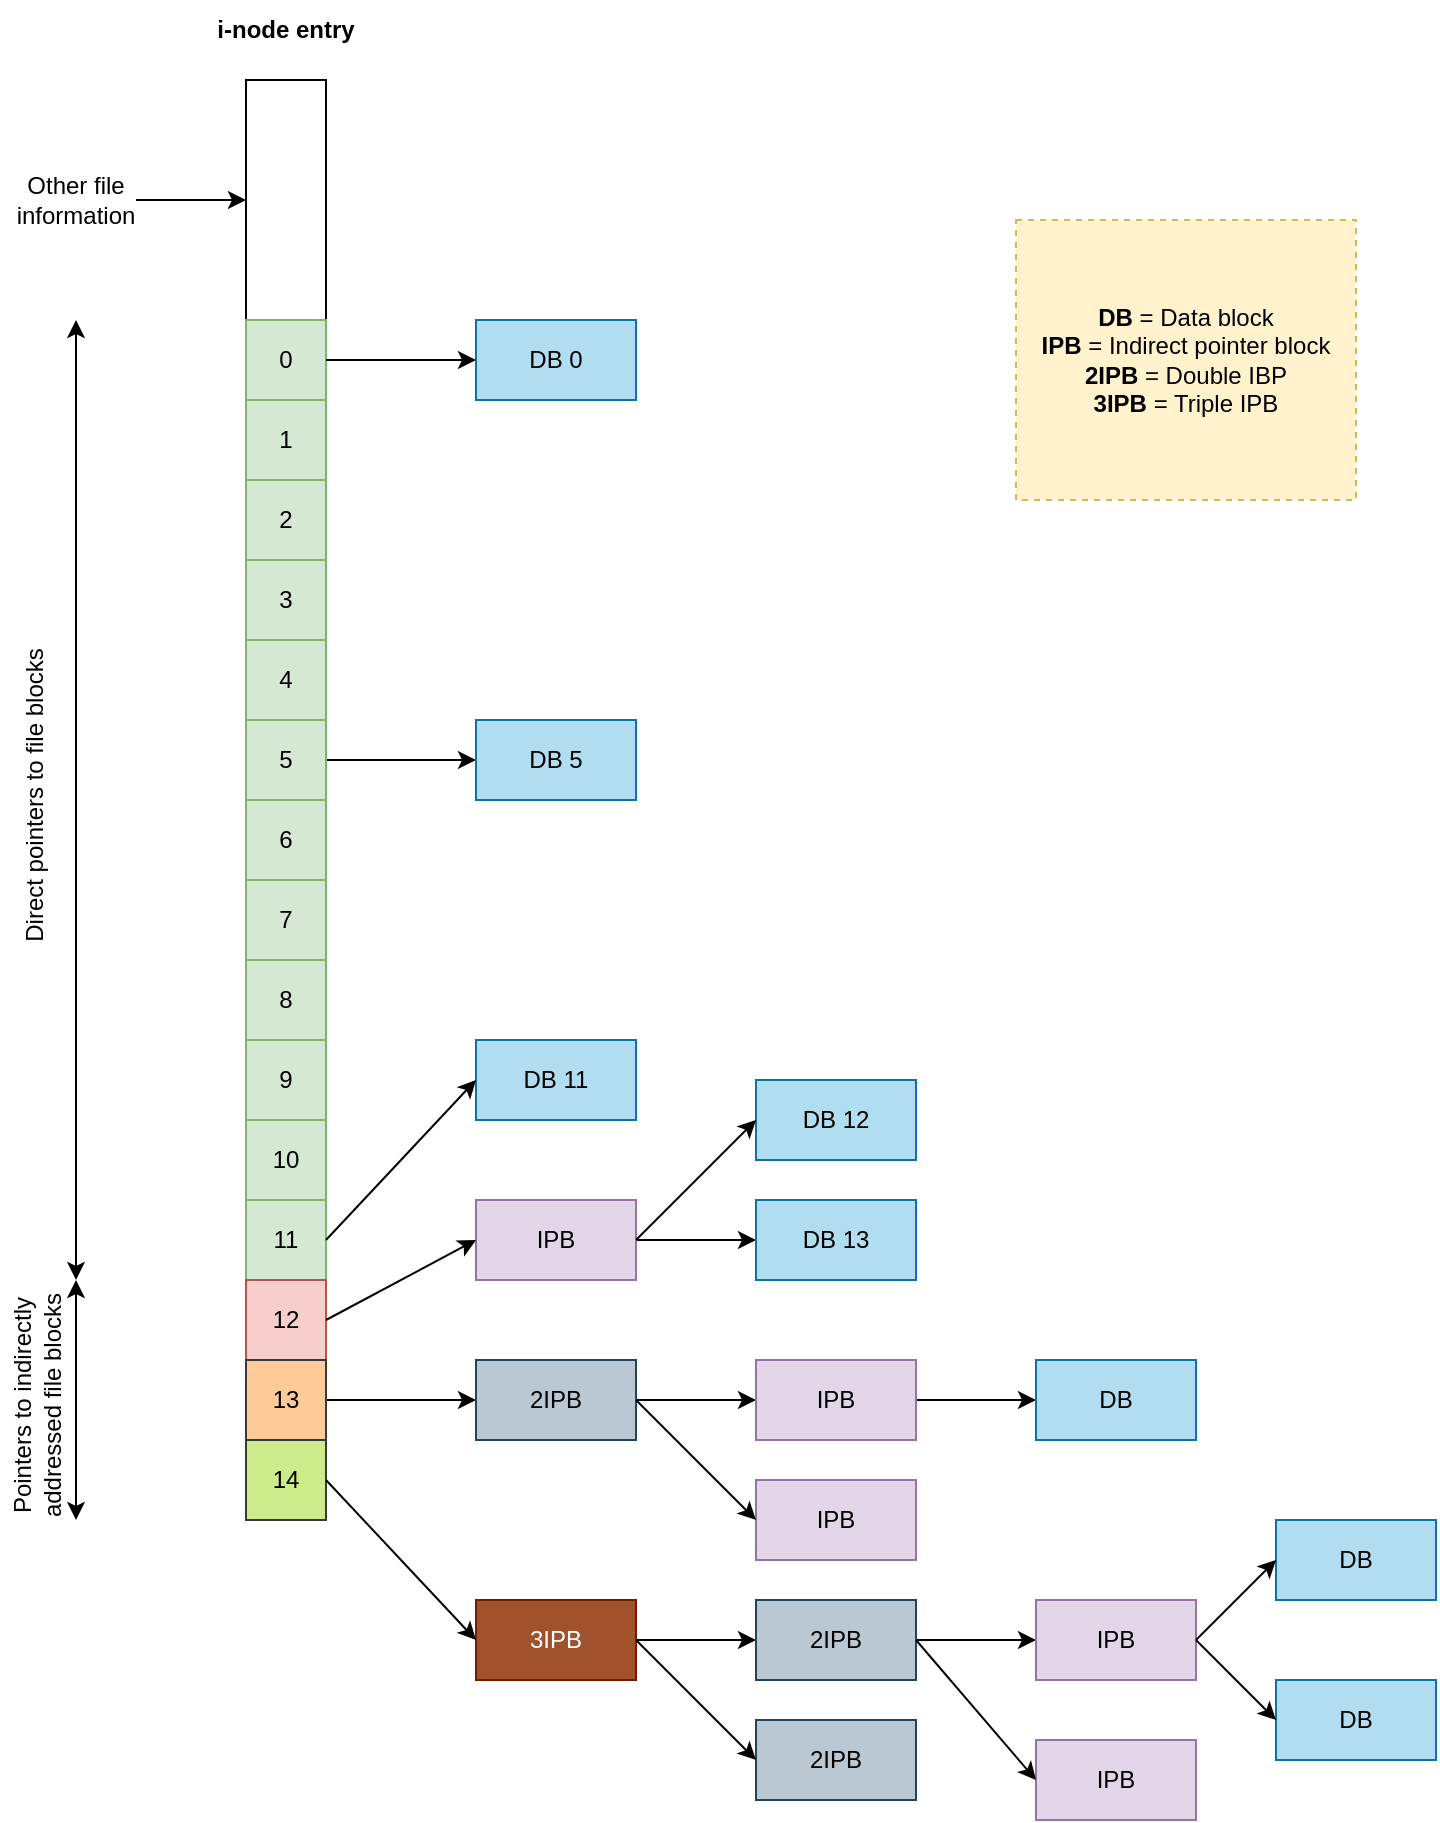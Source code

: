 <mxfile version="26.2.13">
  <diagram name="Page-1" id="pJM13N5WxgtI3sPW9mC0">
    <mxGraphModel dx="1358" dy="763" grid="1" gridSize="10" guides="1" tooltips="1" connect="1" arrows="1" fold="1" page="1" pageScale="1" pageWidth="850" pageHeight="1100" math="0" shadow="0">
      <root>
        <mxCell id="0" />
        <mxCell id="1" parent="0" />
        <mxCell id="EPGY-EgANNBScpYWpXv3-1" value="" style="rounded=0;whiteSpace=wrap;html=1;" vertex="1" parent="1">
          <mxGeometry x="165" y="80" width="40" height="120" as="geometry" />
        </mxCell>
        <mxCell id="EPGY-EgANNBScpYWpXv3-2" value="&lt;b&gt;i-node entry&lt;/b&gt;" style="text;html=1;align=center;verticalAlign=middle;whiteSpace=wrap;rounded=0;" vertex="1" parent="1">
          <mxGeometry x="140" y="40" width="90" height="30" as="geometry" />
        </mxCell>
        <mxCell id="EPGY-EgANNBScpYWpXv3-4" style="edgeStyle=orthogonalEdgeStyle;rounded=0;orthogonalLoop=1;jettySize=auto;html=1;entryX=0;entryY=0.5;entryDx=0;entryDy=0;" edge="1" parent="1" source="EPGY-EgANNBScpYWpXv3-3" target="EPGY-EgANNBScpYWpXv3-1">
          <mxGeometry relative="1" as="geometry" />
        </mxCell>
        <mxCell id="EPGY-EgANNBScpYWpXv3-3" value="Other file information" style="text;html=1;align=center;verticalAlign=middle;whiteSpace=wrap;rounded=0;" vertex="1" parent="1">
          <mxGeometry x="50" y="125" width="60" height="30" as="geometry" />
        </mxCell>
        <mxCell id="EPGY-EgANNBScpYWpXv3-5" value="0" style="rounded=0;whiteSpace=wrap;html=1;fillColor=#d5e8d4;strokeColor=#82b366;" vertex="1" parent="1">
          <mxGeometry x="165" y="200" width="40" height="40" as="geometry" />
        </mxCell>
        <mxCell id="EPGY-EgANNBScpYWpXv3-6" value="1" style="rounded=0;whiteSpace=wrap;html=1;fillColor=#d5e8d4;strokeColor=#82b366;" vertex="1" parent="1">
          <mxGeometry x="165" y="240" width="40" height="40" as="geometry" />
        </mxCell>
        <mxCell id="EPGY-EgANNBScpYWpXv3-7" value="2" style="rounded=0;whiteSpace=wrap;html=1;fillColor=#d5e8d4;strokeColor=#82b366;" vertex="1" parent="1">
          <mxGeometry x="165" y="280" width="40" height="40" as="geometry" />
        </mxCell>
        <mxCell id="EPGY-EgANNBScpYWpXv3-9" value="3" style="rounded=0;whiteSpace=wrap;html=1;fillColor=#d5e8d4;strokeColor=#82b366;" vertex="1" parent="1">
          <mxGeometry x="165" y="320" width="40" height="40" as="geometry" />
        </mxCell>
        <mxCell id="EPGY-EgANNBScpYWpXv3-11" value="4" style="rounded=0;whiteSpace=wrap;html=1;fillColor=#d5e8d4;strokeColor=#82b366;" vertex="1" parent="1">
          <mxGeometry x="165" y="360" width="40" height="40" as="geometry" />
        </mxCell>
        <mxCell id="EPGY-EgANNBScpYWpXv3-26" style="edgeStyle=orthogonalEdgeStyle;rounded=0;orthogonalLoop=1;jettySize=auto;html=1;exitX=1;exitY=0.5;exitDx=0;exitDy=0;entryX=0;entryY=0.5;entryDx=0;entryDy=0;" edge="1" parent="1" source="EPGY-EgANNBScpYWpXv3-12" target="EPGY-EgANNBScpYWpXv3-23">
          <mxGeometry relative="1" as="geometry" />
        </mxCell>
        <mxCell id="EPGY-EgANNBScpYWpXv3-12" value="5" style="rounded=0;whiteSpace=wrap;html=1;fillColor=#d5e8d4;strokeColor=#82b366;" vertex="1" parent="1">
          <mxGeometry x="165" y="400" width="40" height="40" as="geometry" />
        </mxCell>
        <mxCell id="EPGY-EgANNBScpYWpXv3-13" value="6" style="rounded=0;whiteSpace=wrap;html=1;fillColor=#d5e8d4;strokeColor=#82b366;" vertex="1" parent="1">
          <mxGeometry x="165" y="440" width="40" height="40" as="geometry" />
        </mxCell>
        <mxCell id="EPGY-EgANNBScpYWpXv3-14" value="7" style="rounded=0;whiteSpace=wrap;html=1;fillColor=#d5e8d4;strokeColor=#82b366;" vertex="1" parent="1">
          <mxGeometry x="165" y="480" width="40" height="40" as="geometry" />
        </mxCell>
        <mxCell id="EPGY-EgANNBScpYWpXv3-15" value="8" style="rounded=0;whiteSpace=wrap;html=1;fillColor=#d5e8d4;strokeColor=#82b366;" vertex="1" parent="1">
          <mxGeometry x="165" y="520" width="40" height="40" as="geometry" />
        </mxCell>
        <mxCell id="EPGY-EgANNBScpYWpXv3-16" value="9" style="rounded=0;whiteSpace=wrap;html=1;fillColor=#d5e8d4;strokeColor=#82b366;" vertex="1" parent="1">
          <mxGeometry x="165" y="560" width="40" height="40" as="geometry" />
        </mxCell>
        <mxCell id="EPGY-EgANNBScpYWpXv3-17" value="10" style="rounded=0;whiteSpace=wrap;html=1;fillColor=#d5e8d4;strokeColor=#82b366;" vertex="1" parent="1">
          <mxGeometry x="165" y="600" width="40" height="40" as="geometry" />
        </mxCell>
        <mxCell id="EPGY-EgANNBScpYWpXv3-18" value="11" style="rounded=0;whiteSpace=wrap;html=1;fillColor=#d5e8d4;strokeColor=#82b366;" vertex="1" parent="1">
          <mxGeometry x="165" y="640" width="40" height="40" as="geometry" />
        </mxCell>
        <mxCell id="EPGY-EgANNBScpYWpXv3-19" value="12" style="rounded=0;whiteSpace=wrap;html=1;fillColor=#f8cecc;strokeColor=#b85450;" vertex="1" parent="1">
          <mxGeometry x="165" y="680" width="40" height="40" as="geometry" />
        </mxCell>
        <mxCell id="EPGY-EgANNBScpYWpXv3-39" style="edgeStyle=orthogonalEdgeStyle;rounded=0;orthogonalLoop=1;jettySize=auto;html=1;exitX=1;exitY=0.5;exitDx=0;exitDy=0;entryX=0;entryY=0.5;entryDx=0;entryDy=0;" edge="1" parent="1" source="EPGY-EgANNBScpYWpXv3-20" target="EPGY-EgANNBScpYWpXv3-38">
          <mxGeometry relative="1" as="geometry" />
        </mxCell>
        <mxCell id="EPGY-EgANNBScpYWpXv3-20" value="13" style="rounded=0;whiteSpace=wrap;html=1;fillColor=#ffcc99;strokeColor=#36393d;" vertex="1" parent="1">
          <mxGeometry x="165" y="720" width="40" height="40" as="geometry" />
        </mxCell>
        <mxCell id="EPGY-EgANNBScpYWpXv3-21" value="14" style="rounded=0;whiteSpace=wrap;html=1;fillColor=#cdeb8b;strokeColor=#36393d;" vertex="1" parent="1">
          <mxGeometry x="165" y="760" width="40" height="40" as="geometry" />
        </mxCell>
        <mxCell id="EPGY-EgANNBScpYWpXv3-22" value="DB 0" style="rounded=0;whiteSpace=wrap;html=1;fillColor=#b1ddf0;strokeColor=#10739e;" vertex="1" parent="1">
          <mxGeometry x="280" y="200" width="80" height="40" as="geometry" />
        </mxCell>
        <mxCell id="EPGY-EgANNBScpYWpXv3-23" value="DB 5" style="rounded=0;whiteSpace=wrap;html=1;fillColor=#b1ddf0;strokeColor=#10739e;" vertex="1" parent="1">
          <mxGeometry x="280" y="400" width="80" height="40" as="geometry" />
        </mxCell>
        <mxCell id="EPGY-EgANNBScpYWpXv3-24" value="DB 11" style="rounded=0;whiteSpace=wrap;html=1;fillColor=#b1ddf0;strokeColor=#10739e;" vertex="1" parent="1">
          <mxGeometry x="280" y="560" width="80" height="40" as="geometry" />
        </mxCell>
        <mxCell id="EPGY-EgANNBScpYWpXv3-25" value="" style="endArrow=classic;html=1;rounded=0;exitX=1;exitY=0.5;exitDx=0;exitDy=0;entryX=0;entryY=0.5;entryDx=0;entryDy=0;" edge="1" parent="1" source="EPGY-EgANNBScpYWpXv3-5" target="EPGY-EgANNBScpYWpXv3-22">
          <mxGeometry width="50" height="50" relative="1" as="geometry">
            <mxPoint x="400" y="510" as="sourcePoint" />
            <mxPoint x="450" y="460" as="targetPoint" />
          </mxGeometry>
        </mxCell>
        <mxCell id="EPGY-EgANNBScpYWpXv3-27" value="" style="endArrow=classic;html=1;rounded=0;exitX=1;exitY=0.5;exitDx=0;exitDy=0;entryX=0;entryY=0.5;entryDx=0;entryDy=0;" edge="1" parent="1" source="EPGY-EgANNBScpYWpXv3-18" target="EPGY-EgANNBScpYWpXv3-24">
          <mxGeometry width="50" height="50" relative="1" as="geometry">
            <mxPoint x="400" y="510" as="sourcePoint" />
            <mxPoint x="450" y="460" as="targetPoint" />
          </mxGeometry>
        </mxCell>
        <mxCell id="EPGY-EgANNBScpYWpXv3-28" value="" style="endArrow=classic;startArrow=classic;html=1;rounded=0;" edge="1" parent="1">
          <mxGeometry width="50" height="50" relative="1" as="geometry">
            <mxPoint x="80" y="680" as="sourcePoint" />
            <mxPoint x="80" y="200" as="targetPoint" />
          </mxGeometry>
        </mxCell>
        <mxCell id="EPGY-EgANNBScpYWpXv3-29" value="Direct pointers to file blocks" style="text;html=1;align=center;verticalAlign=middle;whiteSpace=wrap;rounded=0;rotation=-90;" vertex="1" parent="1">
          <mxGeometry x="-20" y="420" width="160" height="34.97" as="geometry" />
        </mxCell>
        <mxCell id="EPGY-EgANNBScpYWpXv3-30" value="" style="endArrow=classic;startArrow=classic;html=1;rounded=0;" edge="1" parent="1">
          <mxGeometry width="50" height="50" relative="1" as="geometry">
            <mxPoint x="80" y="680" as="sourcePoint" />
            <mxPoint x="80" y="800" as="targetPoint" />
          </mxGeometry>
        </mxCell>
        <mxCell id="EPGY-EgANNBScpYWpXv3-31" value="Pointers to indirectly addressed file blocks" style="text;html=1;align=center;verticalAlign=middle;whiteSpace=wrap;rounded=0;rotation=-90;" vertex="1" parent="1">
          <mxGeometry x="-20" y="725.03" width="160" height="34.97" as="geometry" />
        </mxCell>
        <mxCell id="EPGY-EgANNBScpYWpXv3-36" style="edgeStyle=orthogonalEdgeStyle;rounded=0;orthogonalLoop=1;jettySize=auto;html=1;exitX=1;exitY=0.5;exitDx=0;exitDy=0;entryX=0;entryY=0.5;entryDx=0;entryDy=0;" edge="1" parent="1" source="EPGY-EgANNBScpYWpXv3-32" target="EPGY-EgANNBScpYWpXv3-35">
          <mxGeometry relative="1" as="geometry" />
        </mxCell>
        <mxCell id="EPGY-EgANNBScpYWpXv3-32" value="IPB" style="rounded=0;whiteSpace=wrap;html=1;fillColor=#e1d5e7;strokeColor=#9673a6;" vertex="1" parent="1">
          <mxGeometry x="280" y="640" width="80" height="40" as="geometry" />
        </mxCell>
        <mxCell id="EPGY-EgANNBScpYWpXv3-33" value="" style="endArrow=classic;html=1;rounded=0;exitX=1;exitY=0.5;exitDx=0;exitDy=0;entryX=0;entryY=0.5;entryDx=0;entryDy=0;" edge="1" parent="1" source="EPGY-EgANNBScpYWpXv3-19" target="EPGY-EgANNBScpYWpXv3-32">
          <mxGeometry width="50" height="50" relative="1" as="geometry">
            <mxPoint x="400" y="510" as="sourcePoint" />
            <mxPoint x="450" y="460" as="targetPoint" />
          </mxGeometry>
        </mxCell>
        <mxCell id="EPGY-EgANNBScpYWpXv3-34" value="DB 12" style="rounded=0;whiteSpace=wrap;html=1;fillColor=#b1ddf0;strokeColor=#10739e;" vertex="1" parent="1">
          <mxGeometry x="420" y="580" width="80" height="40" as="geometry" />
        </mxCell>
        <mxCell id="EPGY-EgANNBScpYWpXv3-35" value="DB 13" style="rounded=0;whiteSpace=wrap;html=1;fillColor=#b1ddf0;strokeColor=#10739e;" vertex="1" parent="1">
          <mxGeometry x="420" y="640" width="80" height="40" as="geometry" />
        </mxCell>
        <mxCell id="EPGY-EgANNBScpYWpXv3-37" value="" style="endArrow=classic;html=1;rounded=0;exitX=1;exitY=0.5;exitDx=0;exitDy=0;entryX=0;entryY=0.5;entryDx=0;entryDy=0;" edge="1" parent="1" source="EPGY-EgANNBScpYWpXv3-32" target="EPGY-EgANNBScpYWpXv3-34">
          <mxGeometry width="50" height="50" relative="1" as="geometry">
            <mxPoint x="400" y="510" as="sourcePoint" />
            <mxPoint x="450" y="460" as="targetPoint" />
          </mxGeometry>
        </mxCell>
        <mxCell id="EPGY-EgANNBScpYWpXv3-42" style="edgeStyle=orthogonalEdgeStyle;rounded=0;orthogonalLoop=1;jettySize=auto;html=1;exitX=1;exitY=0.5;exitDx=0;exitDy=0;entryX=0;entryY=0.5;entryDx=0;entryDy=0;" edge="1" parent="1" source="EPGY-EgANNBScpYWpXv3-38" target="EPGY-EgANNBScpYWpXv3-40">
          <mxGeometry relative="1" as="geometry" />
        </mxCell>
        <mxCell id="EPGY-EgANNBScpYWpXv3-38" value="2IPB" style="rounded=0;whiteSpace=wrap;html=1;fillColor=#bac8d3;strokeColor=#23445d;" vertex="1" parent="1">
          <mxGeometry x="280" y="720" width="80" height="40" as="geometry" />
        </mxCell>
        <mxCell id="EPGY-EgANNBScpYWpXv3-45" style="edgeStyle=orthogonalEdgeStyle;rounded=0;orthogonalLoop=1;jettySize=auto;html=1;exitX=1;exitY=0.5;exitDx=0;exitDy=0;entryX=0;entryY=0.5;entryDx=0;entryDy=0;" edge="1" parent="1" source="EPGY-EgANNBScpYWpXv3-40" target="EPGY-EgANNBScpYWpXv3-44">
          <mxGeometry relative="1" as="geometry" />
        </mxCell>
        <mxCell id="EPGY-EgANNBScpYWpXv3-40" value="IPB" style="rounded=0;whiteSpace=wrap;html=1;fillColor=#e1d5e7;strokeColor=#9673a6;" vertex="1" parent="1">
          <mxGeometry x="420" y="720" width="80" height="40" as="geometry" />
        </mxCell>
        <mxCell id="EPGY-EgANNBScpYWpXv3-41" value="IPB" style="rounded=0;whiteSpace=wrap;html=1;fillColor=#e1d5e7;strokeColor=#9673a6;" vertex="1" parent="1">
          <mxGeometry x="420" y="780" width="80" height="40" as="geometry" />
        </mxCell>
        <mxCell id="EPGY-EgANNBScpYWpXv3-43" value="" style="endArrow=classic;html=1;rounded=0;exitX=1;exitY=0.5;exitDx=0;exitDy=0;entryX=0;entryY=0.5;entryDx=0;entryDy=0;" edge="1" parent="1" source="EPGY-EgANNBScpYWpXv3-38" target="EPGY-EgANNBScpYWpXv3-41">
          <mxGeometry width="50" height="50" relative="1" as="geometry">
            <mxPoint x="400" y="570" as="sourcePoint" />
            <mxPoint x="450" y="520" as="targetPoint" />
          </mxGeometry>
        </mxCell>
        <mxCell id="EPGY-EgANNBScpYWpXv3-44" value="DB" style="rounded=0;whiteSpace=wrap;html=1;fillColor=#b1ddf0;strokeColor=#10739e;" vertex="1" parent="1">
          <mxGeometry x="560" y="720" width="80" height="40" as="geometry" />
        </mxCell>
        <mxCell id="EPGY-EgANNBScpYWpXv3-49" style="edgeStyle=orthogonalEdgeStyle;rounded=0;orthogonalLoop=1;jettySize=auto;html=1;exitX=1;exitY=0.5;exitDx=0;exitDy=0;entryX=0;entryY=0.5;entryDx=0;entryDy=0;" edge="1" parent="1" source="EPGY-EgANNBScpYWpXv3-46" target="EPGY-EgANNBScpYWpXv3-47">
          <mxGeometry relative="1" as="geometry" />
        </mxCell>
        <mxCell id="EPGY-EgANNBScpYWpXv3-46" value="3IPB" style="rounded=0;whiteSpace=wrap;html=1;fillColor=#a0522d;fontColor=#ffffff;strokeColor=#6D1F00;" vertex="1" parent="1">
          <mxGeometry x="280" y="840" width="80" height="40" as="geometry" />
        </mxCell>
        <mxCell id="EPGY-EgANNBScpYWpXv3-52" style="edgeStyle=orthogonalEdgeStyle;rounded=0;orthogonalLoop=1;jettySize=auto;html=1;exitX=1;exitY=0.5;exitDx=0;exitDy=0;entryX=0;entryY=0.5;entryDx=0;entryDy=0;" edge="1" parent="1" source="EPGY-EgANNBScpYWpXv3-47" target="EPGY-EgANNBScpYWpXv3-50">
          <mxGeometry relative="1" as="geometry" />
        </mxCell>
        <mxCell id="EPGY-EgANNBScpYWpXv3-47" value="2IPB" style="rounded=0;whiteSpace=wrap;html=1;fillColor=#bac8d3;strokeColor=#23445d;" vertex="1" parent="1">
          <mxGeometry x="420" y="840" width="80" height="40" as="geometry" />
        </mxCell>
        <mxCell id="EPGY-EgANNBScpYWpXv3-48" value="2IPB" style="rounded=0;whiteSpace=wrap;html=1;fillColor=#bac8d3;strokeColor=#23445d;" vertex="1" parent="1">
          <mxGeometry x="420" y="900" width="80" height="40" as="geometry" />
        </mxCell>
        <mxCell id="EPGY-EgANNBScpYWpXv3-50" value="IPB" style="rounded=0;whiteSpace=wrap;html=1;fillColor=#e1d5e7;strokeColor=#9673a6;" vertex="1" parent="1">
          <mxGeometry x="560" y="840" width="80" height="40" as="geometry" />
        </mxCell>
        <mxCell id="EPGY-EgANNBScpYWpXv3-51" value="IPB" style="rounded=0;whiteSpace=wrap;html=1;fillColor=#e1d5e7;strokeColor=#9673a6;" vertex="1" parent="1">
          <mxGeometry x="560" y="910" width="80" height="40" as="geometry" />
        </mxCell>
        <mxCell id="EPGY-EgANNBScpYWpXv3-53" value="DB" style="rounded=0;whiteSpace=wrap;html=1;fillColor=#b1ddf0;strokeColor=#10739e;" vertex="1" parent="1">
          <mxGeometry x="680" y="800" width="80" height="40" as="geometry" />
        </mxCell>
        <mxCell id="EPGY-EgANNBScpYWpXv3-54" value="DB" style="rounded=0;whiteSpace=wrap;html=1;fillColor=#b1ddf0;strokeColor=#10739e;" vertex="1" parent="1">
          <mxGeometry x="680" y="880" width="80" height="40" as="geometry" />
        </mxCell>
        <mxCell id="EPGY-EgANNBScpYWpXv3-55" value="" style="endArrow=classic;html=1;rounded=0;exitX=1;exitY=0.5;exitDx=0;exitDy=0;entryX=0;entryY=0.5;entryDx=0;entryDy=0;" edge="1" parent="1" source="EPGY-EgANNBScpYWpXv3-46" target="EPGY-EgANNBScpYWpXv3-48">
          <mxGeometry width="50" height="50" relative="1" as="geometry">
            <mxPoint x="400" y="750" as="sourcePoint" />
            <mxPoint x="450" y="700" as="targetPoint" />
          </mxGeometry>
        </mxCell>
        <mxCell id="EPGY-EgANNBScpYWpXv3-57" value="" style="endArrow=classic;html=1;rounded=0;entryX=0;entryY=0.5;entryDx=0;entryDy=0;exitX=1;exitY=0.5;exitDx=0;exitDy=0;" edge="1" parent="1" source="EPGY-EgANNBScpYWpXv3-47" target="EPGY-EgANNBScpYWpXv3-51">
          <mxGeometry width="50" height="50" relative="1" as="geometry">
            <mxPoint x="400" y="750" as="sourcePoint" />
            <mxPoint x="450" y="700" as="targetPoint" />
          </mxGeometry>
        </mxCell>
        <mxCell id="EPGY-EgANNBScpYWpXv3-58" value="" style="endArrow=classic;html=1;rounded=0;entryX=0;entryY=0.5;entryDx=0;entryDy=0;exitX=1;exitY=0.5;exitDx=0;exitDy=0;" edge="1" parent="1" source="EPGY-EgANNBScpYWpXv3-50" target="EPGY-EgANNBScpYWpXv3-53">
          <mxGeometry width="50" height="50" relative="1" as="geometry">
            <mxPoint x="400" y="750" as="sourcePoint" />
            <mxPoint x="450" y="700" as="targetPoint" />
          </mxGeometry>
        </mxCell>
        <mxCell id="EPGY-EgANNBScpYWpXv3-59" value="" style="endArrow=classic;html=1;rounded=0;entryX=0;entryY=0.5;entryDx=0;entryDy=0;exitX=1;exitY=0.5;exitDx=0;exitDy=0;" edge="1" parent="1" source="EPGY-EgANNBScpYWpXv3-50" target="EPGY-EgANNBScpYWpXv3-54">
          <mxGeometry width="50" height="50" relative="1" as="geometry">
            <mxPoint x="400" y="750" as="sourcePoint" />
            <mxPoint x="450" y="700" as="targetPoint" />
          </mxGeometry>
        </mxCell>
        <mxCell id="EPGY-EgANNBScpYWpXv3-60" value="&lt;div&gt;&lt;b&gt;DB&lt;/b&gt; = Data block&lt;/div&gt;&lt;div&gt;&lt;b&gt;IPB &lt;/b&gt;= Indirect pointer block&lt;/div&gt;&lt;div&gt;&lt;b&gt;2IPB &lt;/b&gt;= Double IBP&lt;/div&gt;&lt;div&gt;&lt;b&gt;3IPB&lt;/b&gt; = Triple IPB&lt;/div&gt;" style="rounded=0;whiteSpace=wrap;html=1;fillColor=#fff2cc;strokeColor=#d6b656;dashed=1;align=center;" vertex="1" parent="1">
          <mxGeometry x="550" y="150" width="170" height="140" as="geometry" />
        </mxCell>
        <mxCell id="EPGY-EgANNBScpYWpXv3-61" value="" style="endArrow=classic;html=1;rounded=0;exitX=1;exitY=0.5;exitDx=0;exitDy=0;entryX=0;entryY=0.5;entryDx=0;entryDy=0;" edge="1" parent="1" source="EPGY-EgANNBScpYWpXv3-21" target="EPGY-EgANNBScpYWpXv3-46">
          <mxGeometry width="50" height="50" relative="1" as="geometry">
            <mxPoint x="400" y="600" as="sourcePoint" />
            <mxPoint x="450" y="550" as="targetPoint" />
          </mxGeometry>
        </mxCell>
      </root>
    </mxGraphModel>
  </diagram>
</mxfile>
